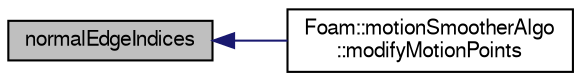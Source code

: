 digraph "normalEdgeIndices"
{
  bgcolor="transparent";
  edge [fontname="FreeSans",fontsize="10",labelfontname="FreeSans",labelfontsize="10"];
  node [fontname="FreeSans",fontsize="10",shape=record];
  rankdir="LR";
  Node1 [label="normalEdgeIndices",height=0.2,width=0.4,color="black", fillcolor="grey75", style="filled" fontcolor="black"];
  Node1 -> Node2 [dir="back",color="midnightblue",fontsize="10",style="solid",fontname="FreeSans"];
  Node2 [label="Foam::motionSmootherAlgo\l::modifyMotionPoints",height=0.2,width=0.4,color="black",URL="$a01487.html#a97c706cc758ca249755daf56fcbd44b3",tooltip="Apply optional point constraint (2d correction) "];
}

